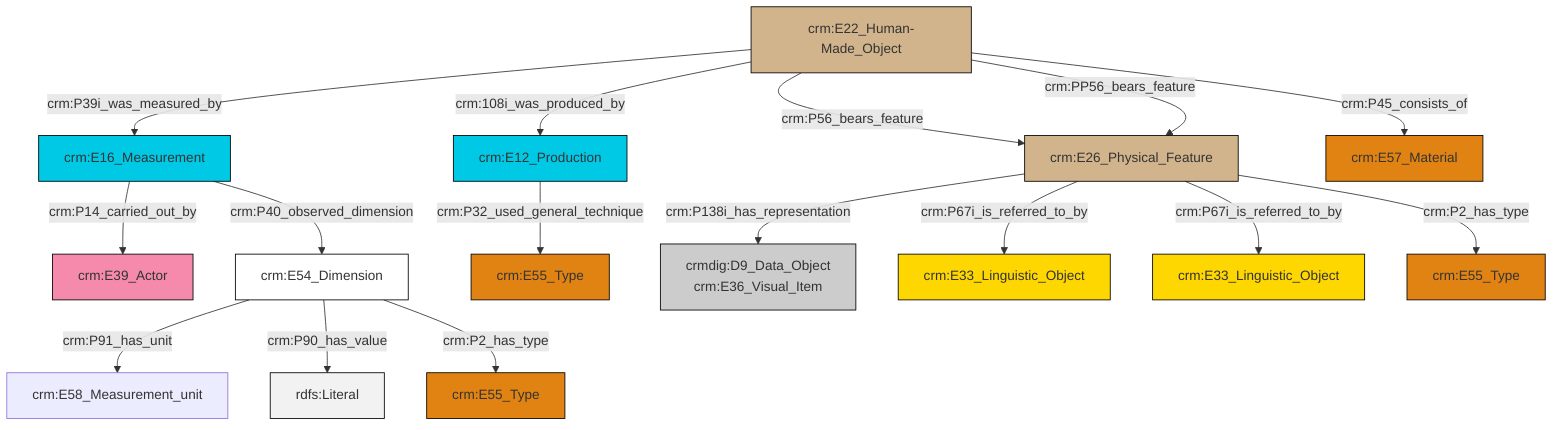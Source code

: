 graph TD
classDef Literal fill:#f2f2f2,stroke:#000000;
classDef CRM_Entity fill:#FFFFFF,stroke:#000000;
classDef Temporal_Entity fill:#00C9E6, stroke:#000000;
classDef Type fill:#E18312, stroke:#000000;
classDef Time-Span fill:#2C9C91, stroke:#000000;
classDef Appellation fill:#FFEB7F, stroke:#000000;
classDef Place fill:#008836, stroke:#000000;
classDef Persistent_Item fill:#B266B2, stroke:#000000;
classDef Conceptual_Object fill:#FFD700, stroke:#000000;
classDef Physical_Thing fill:#D2B48C, stroke:#000000;
classDef Actor fill:#f58aad, stroke:#000000;
classDef PC_Classes fill:#4ce600, stroke:#000000;
classDef Multi fill:#cccccc,stroke:#000000;

0["crm:E16_Measurement"]:::Temporal_Entity -->|crm:P14_carried_out_by| 1["crm:E39_Actor"]:::Actor
6["crm:E22_Human-Made_Object"]:::Physical_Thing -->|crm:P56_bears_feature| 7["crm:E26_Physical_Feature"]:::Physical_Thing
0["crm:E16_Measurement"]:::Temporal_Entity -->|crm:P40_observed_dimension| 2["crm:E54_Dimension"]:::CRM_Entity
6["crm:E22_Human-Made_Object"]:::Physical_Thing -->|crm:108i_was_produced_by| 12["crm:E12_Production"]:::Temporal_Entity
2["crm:E54_Dimension"]:::CRM_Entity -->|crm:P91_has_unit| 4["crm:E58_Measurement_unit"]:::Default
2["crm:E54_Dimension"]:::CRM_Entity -->|crm:P90_has_value| 14[rdfs:Literal]:::Literal
7["crm:E26_Physical_Feature"]:::Physical_Thing -->|crm:P138i_has_representation| 15["crmdig:D9_Data_Object<br>crm:E36_Visual_Item"]:::Multi
6["crm:E22_Human-Made_Object"]:::Physical_Thing -->|crm:P45_consists_of| 16["crm:E57_Material"]:::Type
7["crm:E26_Physical_Feature"]:::Physical_Thing -->|crm:P67i_is_referred_to_by| 17["crm:E33_Linguistic_Object"]:::Conceptual_Object
2["crm:E54_Dimension"]:::CRM_Entity -->|crm:P2_has_type| 20["crm:E55_Type"]:::Type
7["crm:E26_Physical_Feature"]:::Physical_Thing -->|crm:P67i_is_referred_to_by| 22["crm:E33_Linguistic_Object"]:::Conceptual_Object
7["crm:E26_Physical_Feature"]:::Physical_Thing -->|crm:P2_has_type| 23["crm:E55_Type"]:::Type
12["crm:E12_Production"]:::Temporal_Entity -->|crm:P32_used_general_technique| 8["crm:E55_Type"]:::Type
6["crm:E22_Human-Made_Object"]:::Physical_Thing -->|crm:PP56_bears_feature| 7["crm:E26_Physical_Feature"]:::Physical_Thing
6["crm:E22_Human-Made_Object"]:::Physical_Thing -->|crm:P39i_was_measured_by| 0["crm:E16_Measurement"]:::Temporal_Entity